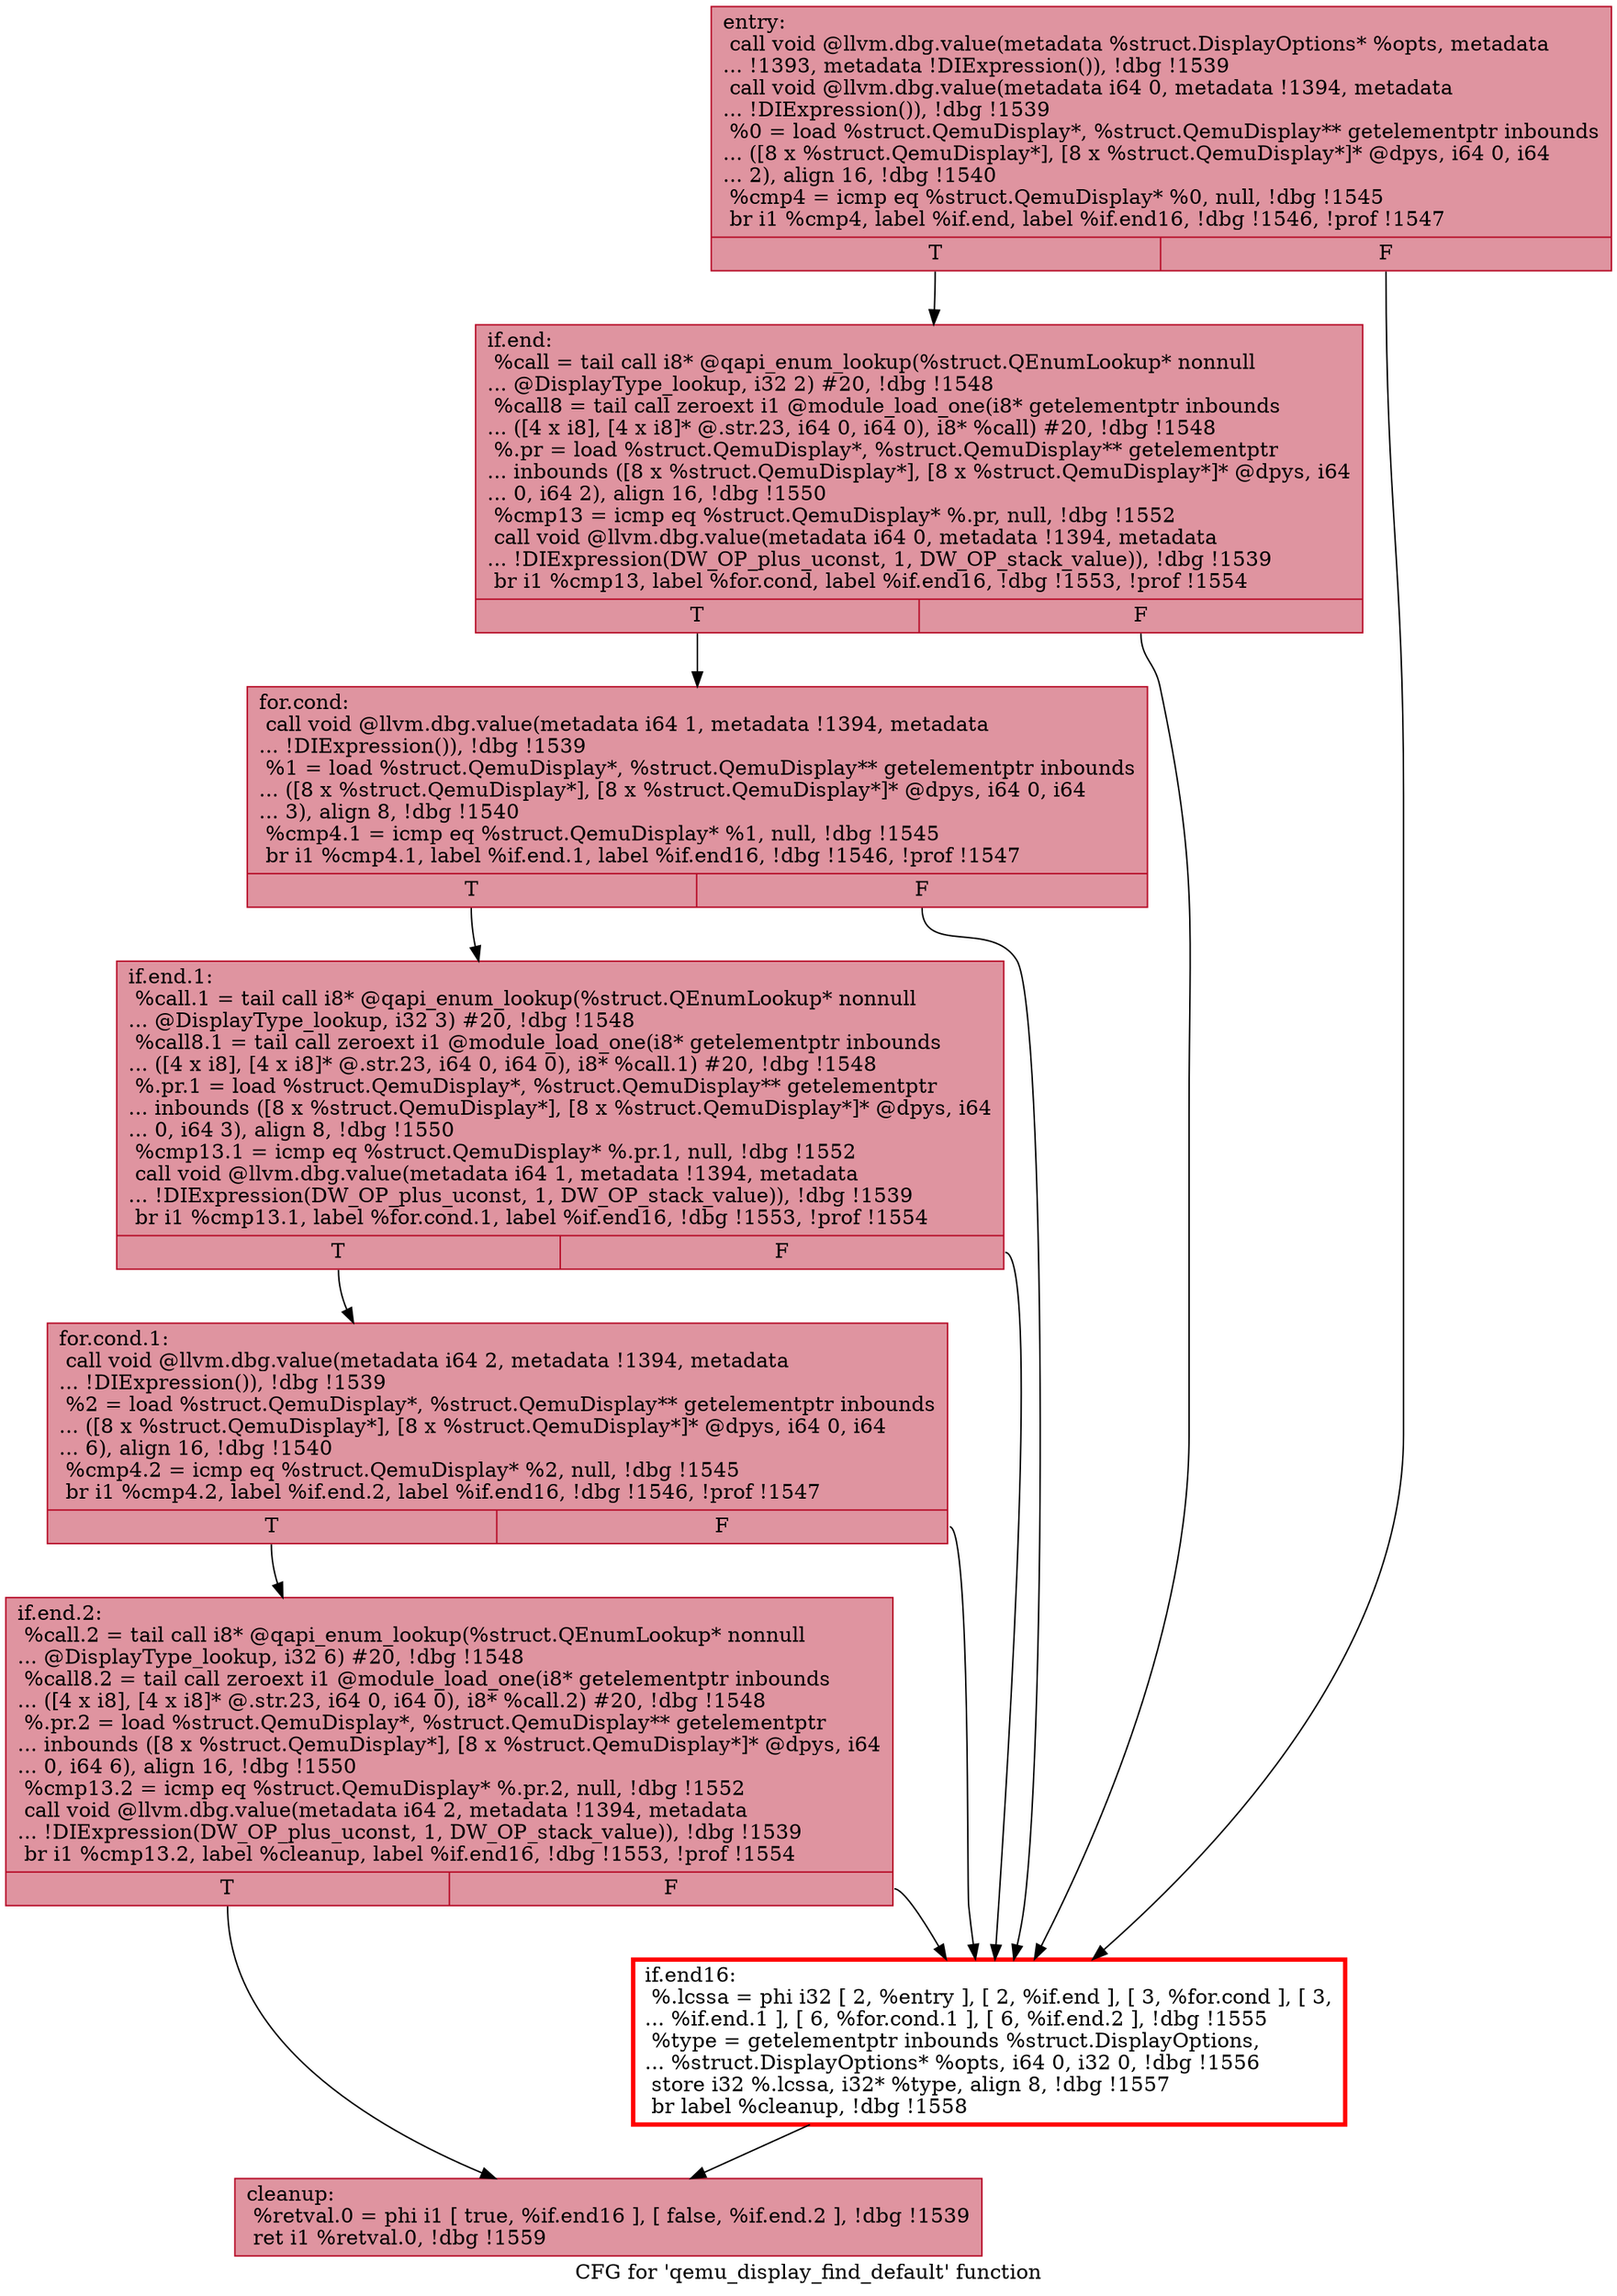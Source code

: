 digraph "CFG for 'qemu_display_find_default' function" {
	label="CFG for 'qemu_display_find_default' function";

	Node0x564187e33440 [shape=record,color="#b70d28ff", style=filled, fillcolor="#b70d2870",label="{entry:\l  call void @llvm.dbg.value(metadata %struct.DisplayOptions* %opts, metadata\l... !1393, metadata !DIExpression()), !dbg !1539\l  call void @llvm.dbg.value(metadata i64 0, metadata !1394, metadata\l... !DIExpression()), !dbg !1539\l  %0 = load %struct.QemuDisplay*, %struct.QemuDisplay** getelementptr inbounds\l... ([8 x %struct.QemuDisplay*], [8 x %struct.QemuDisplay*]* @dpys, i64 0, i64\l... 2), align 16, !dbg !1540\l  %cmp4 = icmp eq %struct.QemuDisplay* %0, null, !dbg !1545\l  br i1 %cmp4, label %if.end, label %if.end16, !dbg !1546, !prof !1547\l|{<s0>T|<s1>F}}"];
	Node0x564187e33440:s0 -> Node0x564187a66250;
	Node0x564187e33440:s1 -> Node0x564187ee6d40;
	Node0x564187a680b0 [shape=record,color="#b70d28ff", style=filled, fillcolor="#b70d2870",label="{for.cond:                                         \l  call void @llvm.dbg.value(metadata i64 1, metadata !1394, metadata\l... !DIExpression()), !dbg !1539\l  %1 = load %struct.QemuDisplay*, %struct.QemuDisplay** getelementptr inbounds\l... ([8 x %struct.QemuDisplay*], [8 x %struct.QemuDisplay*]* @dpys, i64 0, i64\l... 3), align 8, !dbg !1540\l  %cmp4.1 = icmp eq %struct.QemuDisplay* %1, null, !dbg !1545\l  br i1 %cmp4.1, label %if.end.1, label %if.end16, !dbg !1546, !prof !1547\l|{<s0>T|<s1>F}}"];
	Node0x564187a680b0:s0 -> Node0x564187ea1470;
	Node0x564187a680b0:s1 -> Node0x564187ee6d40;
	Node0x564187a66250 [shape=record,color="#b70d28ff", style=filled, fillcolor="#b70d2870",label="{if.end:                                           \l  %call = tail call i8* @qapi_enum_lookup(%struct.QEnumLookup* nonnull\l... @DisplayType_lookup, i32 2) #20, !dbg !1548\l  %call8 = tail call zeroext i1 @module_load_one(i8* getelementptr inbounds\l... ([4 x i8], [4 x i8]* @.str.23, i64 0, i64 0), i8* %call) #20, !dbg !1548\l  %.pr = load %struct.QemuDisplay*, %struct.QemuDisplay** getelementptr\l... inbounds ([8 x %struct.QemuDisplay*], [8 x %struct.QemuDisplay*]* @dpys, i64\l... 0, i64 2), align 16, !dbg !1550\l  %cmp13 = icmp eq %struct.QemuDisplay* %.pr, null, !dbg !1552\l  call void @llvm.dbg.value(metadata i64 0, metadata !1394, metadata\l... !DIExpression(DW_OP_plus_uconst, 1, DW_OP_stack_value)), !dbg !1539\l  br i1 %cmp13, label %for.cond, label %if.end16, !dbg !1553, !prof !1554\l|{<s0>T|<s1>F}}"];
	Node0x564187a66250:s0 -> Node0x564187a680b0;
	Node0x564187a66250:s1 -> Node0x564187ee6d40;
	Node0x564187ee6d40 [shape=record,penwidth=3.0, color="red",label="{if.end16:                                         \l  %.lcssa = phi i32 [ 2, %entry ], [ 2, %if.end ], [ 3, %for.cond ], [ 3,\l... %if.end.1 ], [ 6, %for.cond.1 ], [ 6, %if.end.2 ], !dbg !1555\l  %type = getelementptr inbounds %struct.DisplayOptions,\l... %struct.DisplayOptions* %opts, i64 0, i32 0, !dbg !1556\l  store i32 %.lcssa, i32* %type, align 8, !dbg !1557\l  br label %cleanup, !dbg !1558\l}"];
	Node0x564187ee6d40 -> Node0x564187ee8850;
	Node0x564187ee8850 [shape=record,color="#b70d28ff", style=filled, fillcolor="#b70d2870",label="{cleanup:                                          \l  %retval.0 = phi i1 [ true, %if.end16 ], [ false, %if.end.2 ], !dbg !1539\l  ret i1 %retval.0, !dbg !1559\l}"];
	Node0x564187ea1470 [shape=record,color="#b70d28ff", style=filled, fillcolor="#b70d2870",label="{if.end.1:                                         \l  %call.1 = tail call i8* @qapi_enum_lookup(%struct.QEnumLookup* nonnull\l... @DisplayType_lookup, i32 3) #20, !dbg !1548\l  %call8.1 = tail call zeroext i1 @module_load_one(i8* getelementptr inbounds\l... ([4 x i8], [4 x i8]* @.str.23, i64 0, i64 0), i8* %call.1) #20, !dbg !1548\l  %.pr.1 = load %struct.QemuDisplay*, %struct.QemuDisplay** getelementptr\l... inbounds ([8 x %struct.QemuDisplay*], [8 x %struct.QemuDisplay*]* @dpys, i64\l... 0, i64 3), align 8, !dbg !1550\l  %cmp13.1 = icmp eq %struct.QemuDisplay* %.pr.1, null, !dbg !1552\l  call void @llvm.dbg.value(metadata i64 1, metadata !1394, metadata\l... !DIExpression(DW_OP_plus_uconst, 1, DW_OP_stack_value)), !dbg !1539\l  br i1 %cmp13.1, label %for.cond.1, label %if.end16, !dbg !1553, !prof !1554\l|{<s0>T|<s1>F}}"];
	Node0x564187ea1470:s0 -> Node0x564187fbf100;
	Node0x564187ea1470:s1 -> Node0x564187ee6d40;
	Node0x564187fbf100 [shape=record,color="#b70d28ff", style=filled, fillcolor="#b70d2870",label="{for.cond.1:                                       \l  call void @llvm.dbg.value(metadata i64 2, metadata !1394, metadata\l... !DIExpression()), !dbg !1539\l  %2 = load %struct.QemuDisplay*, %struct.QemuDisplay** getelementptr inbounds\l... ([8 x %struct.QemuDisplay*], [8 x %struct.QemuDisplay*]* @dpys, i64 0, i64\l... 6), align 16, !dbg !1540\l  %cmp4.2 = icmp eq %struct.QemuDisplay* %2, null, !dbg !1545\l  br i1 %cmp4.2, label %if.end.2, label %if.end16, !dbg !1546, !prof !1547\l|{<s0>T|<s1>F}}"];
	Node0x564187fbf100:s0 -> Node0x564187f54b70;
	Node0x564187fbf100:s1 -> Node0x564187ee6d40;
	Node0x564187f54b70 [shape=record,color="#b70d28ff", style=filled, fillcolor="#b70d2870",label="{if.end.2:                                         \l  %call.2 = tail call i8* @qapi_enum_lookup(%struct.QEnumLookup* nonnull\l... @DisplayType_lookup, i32 6) #20, !dbg !1548\l  %call8.2 = tail call zeroext i1 @module_load_one(i8* getelementptr inbounds\l... ([4 x i8], [4 x i8]* @.str.23, i64 0, i64 0), i8* %call.2) #20, !dbg !1548\l  %.pr.2 = load %struct.QemuDisplay*, %struct.QemuDisplay** getelementptr\l... inbounds ([8 x %struct.QemuDisplay*], [8 x %struct.QemuDisplay*]* @dpys, i64\l... 0, i64 6), align 16, !dbg !1550\l  %cmp13.2 = icmp eq %struct.QemuDisplay* %.pr.2, null, !dbg !1552\l  call void @llvm.dbg.value(metadata i64 2, metadata !1394, metadata\l... !DIExpression(DW_OP_plus_uconst, 1, DW_OP_stack_value)), !dbg !1539\l  br i1 %cmp13.2, label %cleanup, label %if.end16, !dbg !1553, !prof !1554\l|{<s0>T|<s1>F}}"];
	Node0x564187f54b70:s0 -> Node0x564187ee8850;
	Node0x564187f54b70:s1 -> Node0x564187ee6d40;
}
